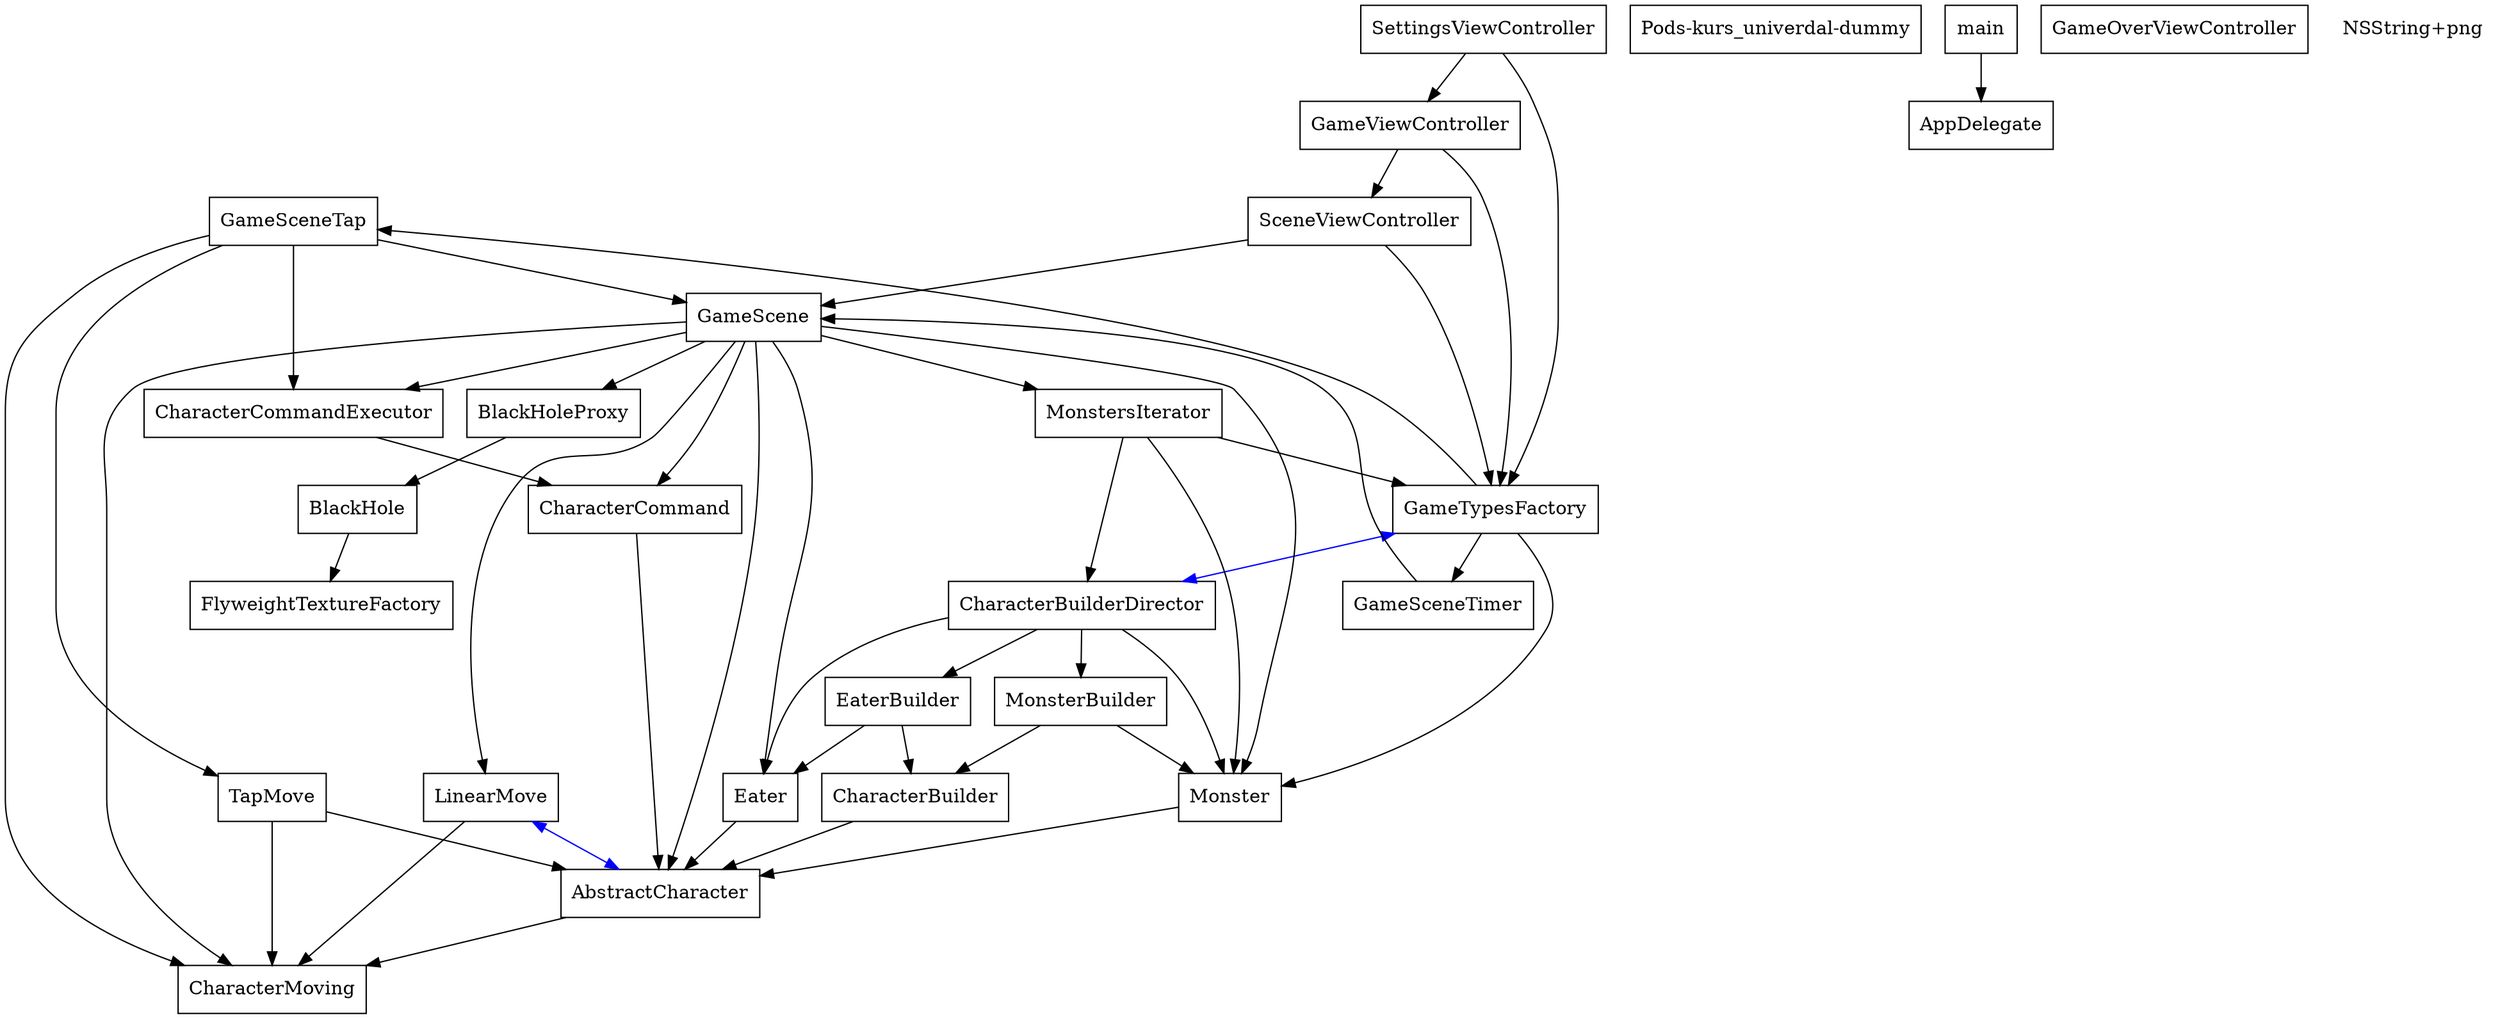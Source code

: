 digraph G {
	node [shape=box];
	"EaterBuilder" -> "CharacterBuilder";
	"EaterBuilder" -> "Eater";
	"TapMove" -> "AbstractCharacter";
	"TapMove" -> "CharacterMoving";
	"SceneViewController" -> "GameTypesFactory";
	"SceneViewController" -> "GameScene";
	"CharacterMoving" -> {};
	"Monster" -> "AbstractCharacter";
	"BlackHoleProxy" -> "BlackHole";
	"FlyweightTextureFactory" -> {};
	"Eater" -> "AbstractCharacter";
	"CharacterCommand" -> "AbstractCharacter";
	"GameSceneTap" -> "CharacterCommandExecutor";
	"GameSceneTap" -> "TapMove";
	"GameSceneTap" -> "CharacterMoving";
	"GameSceneTap" -> "GameScene";
	"Pods-kurs_univerdal-dummy" -> {};
	"main" -> "AppDelegate";
	"GameViewController" -> "SceneViewController";
	"GameViewController" -> "GameTypesFactory";
	"BlackHole" -> "FlyweightTextureFactory";
	"AppDelegate" -> {};
	"LinearMove" -> "CharacterMoving";
	"GameTypesFactory" -> "Monster";
	"GameTypesFactory" -> "GameSceneTap";
	"GameTypesFactory" -> "GameSceneTimer";
	"AbstractCharacter" -> "CharacterMoving";
	"MonsterBuilder" -> "CharacterBuilder";
	"MonsterBuilder" -> "Monster";
	"SettingsViewController" -> "GameTypesFactory";
	"SettingsViewController" -> "GameViewController";
	"GameOverViewController" -> {};
	"CharacterBuilder" -> "AbstractCharacter";
	"CharacterBuilderDirector" -> "MonsterBuilder";
	"CharacterBuilderDirector" -> "EaterBuilder";
	"CharacterBuilderDirector" -> "Monster";
	"CharacterBuilderDirector" -> "Eater";
	"MonstersIterator" -> "CharacterBuilderDirector";
	"MonstersIterator" -> "GameTypesFactory";
	"MonstersIterator" -> "Monster";
	"CharacterCommandExecutor" -> "CharacterCommand";
	"GameScene" -> "CharacterMoving";
	"GameScene" -> "Monster";
	"GameScene" -> "MonstersIterator";
	"GameScene" -> "Eater";
	"GameScene" -> "BlackHoleProxy";
	"GameScene" -> "LinearMove";
	"GameScene" -> "CharacterCommandExecutor";
	"GameScene" -> "CharacterCommand";
	"GameScene" -> "AbstractCharacter";
	"GameSceneTimer" -> "GameScene";
	
	
	edge [color=blue, dir=both];
	"GameTypesFactory" -> "CharacterBuilderDirector";
	"LinearMove" -> "AbstractCharacter";
	
	edge [color=black];
	node [shape=plaintext];
	"Categories" [label="NSString+png"];
}

